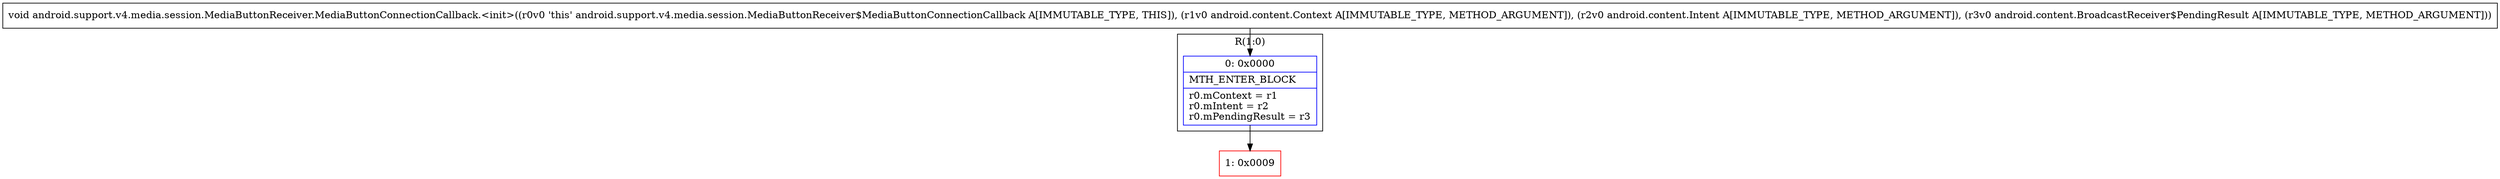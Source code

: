 digraph "CFG forandroid.support.v4.media.session.MediaButtonReceiver.MediaButtonConnectionCallback.\<init\>(Landroid\/content\/Context;Landroid\/content\/Intent;Landroid\/content\/BroadcastReceiver$PendingResult;)V" {
subgraph cluster_Region_2123169398 {
label = "R(1:0)";
node [shape=record,color=blue];
Node_0 [shape=record,label="{0\:\ 0x0000|MTH_ENTER_BLOCK\l|r0.mContext = r1\lr0.mIntent = r2\lr0.mPendingResult = r3\l}"];
}
Node_1 [shape=record,color=red,label="{1\:\ 0x0009}"];
MethodNode[shape=record,label="{void android.support.v4.media.session.MediaButtonReceiver.MediaButtonConnectionCallback.\<init\>((r0v0 'this' android.support.v4.media.session.MediaButtonReceiver$MediaButtonConnectionCallback A[IMMUTABLE_TYPE, THIS]), (r1v0 android.content.Context A[IMMUTABLE_TYPE, METHOD_ARGUMENT]), (r2v0 android.content.Intent A[IMMUTABLE_TYPE, METHOD_ARGUMENT]), (r3v0 android.content.BroadcastReceiver$PendingResult A[IMMUTABLE_TYPE, METHOD_ARGUMENT])) }"];
MethodNode -> Node_0;
Node_0 -> Node_1;
}

